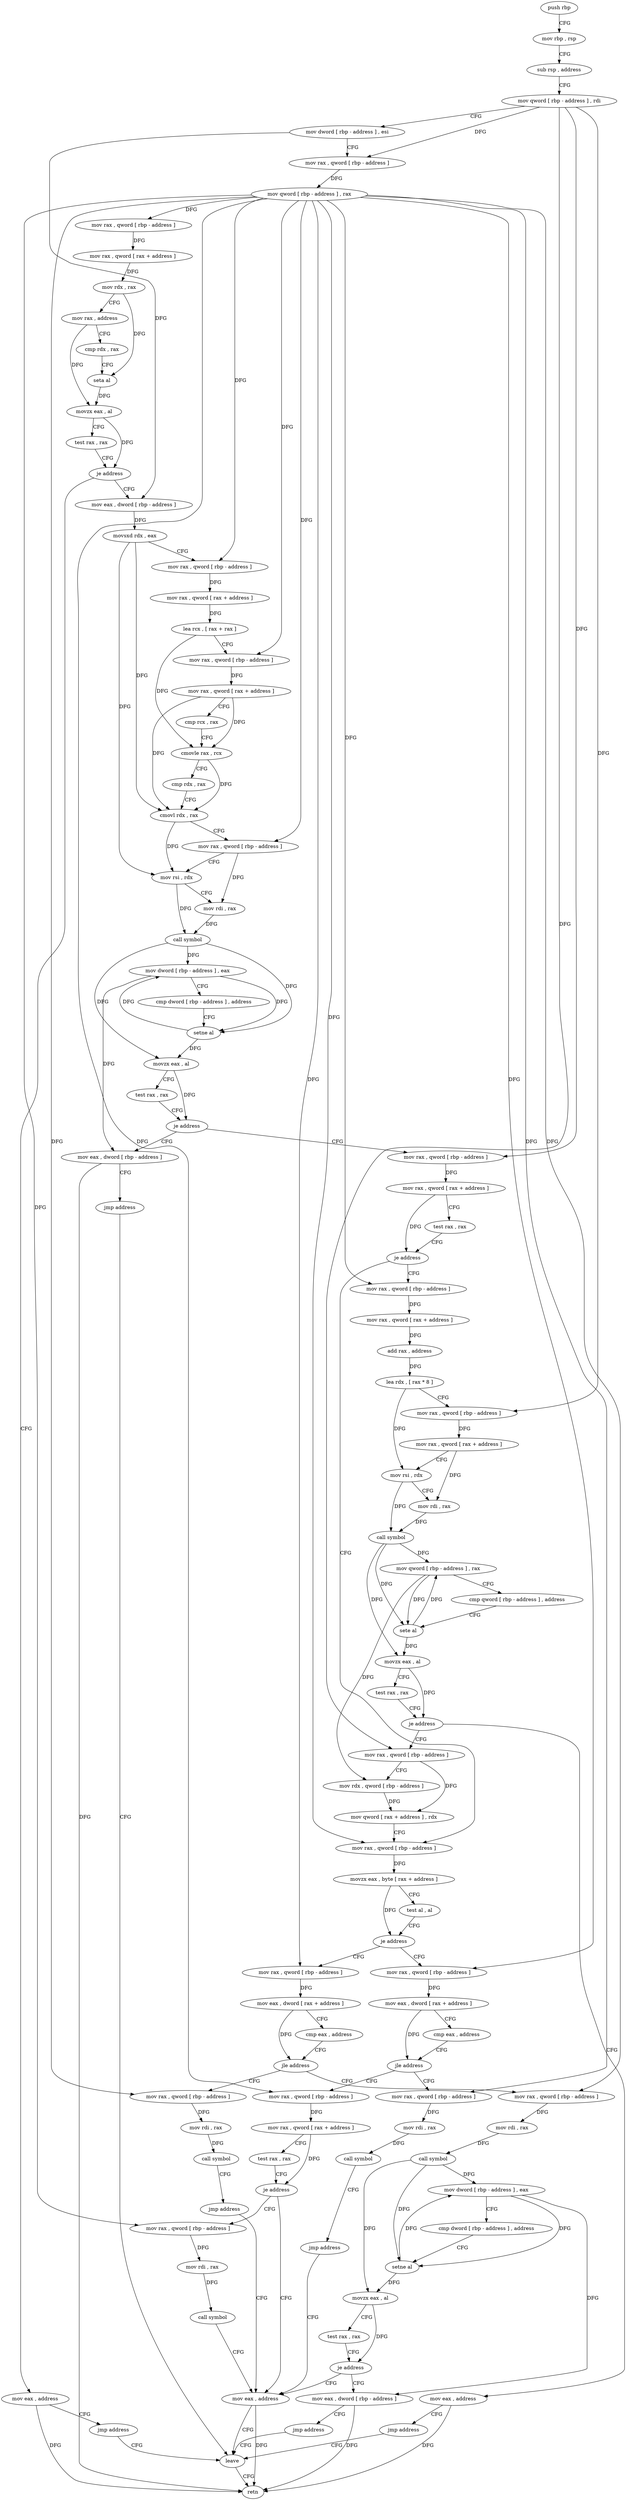 digraph "func" {
"4451601" [label = "push rbp" ]
"4451602" [label = "mov rbp , rsp" ]
"4451605" [label = "sub rsp , address" ]
"4451609" [label = "mov qword [ rbp - address ] , rdi" ]
"4451613" [label = "mov dword [ rbp - address ] , esi" ]
"4451616" [label = "mov rax , qword [ rbp - address ]" ]
"4451620" [label = "mov qword [ rbp - address ] , rax" ]
"4451624" [label = "mov rax , qword [ rbp - address ]" ]
"4451628" [label = "mov rax , qword [ rax + address ]" ]
"4451632" [label = "mov rdx , rax" ]
"4451635" [label = "mov rax , address" ]
"4451645" [label = "cmp rdx , rax" ]
"4451648" [label = "seta al" ]
"4451651" [label = "movzx eax , al" ]
"4451654" [label = "test rax , rax" ]
"4451657" [label = "je address" ]
"4451669" [label = "mov eax , dword [ rbp - address ]" ]
"4451659" [label = "mov eax , address" ]
"4451672" [label = "movsxd rdx , eax" ]
"4451675" [label = "mov rax , qword [ rbp - address ]" ]
"4451679" [label = "mov rax , qword [ rax + address ]" ]
"4451683" [label = "lea rcx , [ rax + rax ]" ]
"4451687" [label = "mov rax , qword [ rbp - address ]" ]
"4451691" [label = "mov rax , qword [ rax + address ]" ]
"4451695" [label = "cmp rcx , rax" ]
"4451698" [label = "cmovle rax , rcx" ]
"4451702" [label = "cmp rdx , rax" ]
"4451705" [label = "cmovl rdx , rax" ]
"4451709" [label = "mov rax , qword [ rbp - address ]" ]
"4451713" [label = "mov rsi , rdx" ]
"4451716" [label = "mov rdi , rax" ]
"4451719" [label = "call symbol" ]
"4451724" [label = "mov dword [ rbp - address ] , eax" ]
"4451727" [label = "cmp dword [ rbp - address ] , address" ]
"4451731" [label = "setne al" ]
"4451734" [label = "movzx eax , al" ]
"4451737" [label = "test rax , rax" ]
"4451740" [label = "je address" ]
"4451750" [label = "mov rax , qword [ rbp - address ]" ]
"4451742" [label = "mov eax , dword [ rbp - address ]" ]
"4451664" [label = "jmp address" ]
"4451991" [label = "leave" ]
"4451754" [label = "mov rax , qword [ rax + address ]" ]
"4451761" [label = "test rax , rax" ]
"4451764" [label = "je address" ]
"4451853" [label = "mov rax , qword [ rbp - address ]" ]
"4451766" [label = "mov rax , qword [ rbp - address ]" ]
"4451745" [label = "jmp address" ]
"4451992" [label = "retn" ]
"4451857" [label = "movzx eax , byte [ rax + address ]" ]
"4451864" [label = "test al , al" ]
"4451866" [label = "je address" ]
"4451932" [label = "mov rax , qword [ rbp - address ]" ]
"4451868" [label = "mov rax , qword [ rbp - address ]" ]
"4451770" [label = "mov rax , qword [ rax + address ]" ]
"4451774" [label = "add rax , address" ]
"4451778" [label = "lea rdx , [ rax * 8 ]" ]
"4451786" [label = "mov rax , qword [ rbp - address ]" ]
"4451790" [label = "mov rax , qword [ rax + address ]" ]
"4451797" [label = "mov rsi , rdx" ]
"4451800" [label = "mov rdi , rax" ]
"4451803" [label = "call symbol" ]
"4451808" [label = "mov qword [ rbp - address ] , rax" ]
"4451812" [label = "cmp qword [ rbp - address ] , address" ]
"4451817" [label = "sete al" ]
"4451820" [label = "movzx eax , al" ]
"4451823" [label = "test rax , rax" ]
"4451826" [label = "je address" ]
"4451838" [label = "mov rax , qword [ rbp - address ]" ]
"4451828" [label = "mov eax , address" ]
"4451936" [label = "mov eax , dword [ rax + address ]" ]
"4451942" [label = "cmp eax , address" ]
"4451945" [label = "jle address" ]
"4451961" [label = "mov rax , qword [ rbp - address ]" ]
"4451947" [label = "mov rax , qword [ rbp - address ]" ]
"4451872" [label = "mov eax , dword [ rax + address ]" ]
"4451878" [label = "cmp eax , address" ]
"4451881" [label = "jle address" ]
"4451918" [label = "mov rax , qword [ rbp - address ]" ]
"4451883" [label = "mov rax , qword [ rbp - address ]" ]
"4451842" [label = "mov rdx , qword [ rbp - address ]" ]
"4451846" [label = "mov qword [ rax + address ] , rdx" ]
"4451833" [label = "jmp address" ]
"4451965" [label = "mov rax , qword [ rax + address ]" ]
"4451969" [label = "test rax , rax" ]
"4451972" [label = "je address" ]
"4451986" [label = "mov eax , address" ]
"4451974" [label = "mov rax , qword [ rbp - address ]" ]
"4451951" [label = "mov rdi , rax" ]
"4451954" [label = "call symbol" ]
"4451959" [label = "jmp address" ]
"4451922" [label = "mov rdi , rax" ]
"4451925" [label = "call symbol" ]
"4451930" [label = "jmp address" ]
"4451887" [label = "mov rdi , rax" ]
"4451890" [label = "call symbol" ]
"4451895" [label = "mov dword [ rbp - address ] , eax" ]
"4451898" [label = "cmp dword [ rbp - address ] , address" ]
"4451902" [label = "setne al" ]
"4451905" [label = "movzx eax , al" ]
"4451908" [label = "test rax , rax" ]
"4451911" [label = "je address" ]
"4451913" [label = "mov eax , dword [ rbp - address ]" ]
"4451978" [label = "mov rdi , rax" ]
"4451981" [label = "call symbol" ]
"4451916" [label = "jmp address" ]
"4451601" -> "4451602" [ label = "CFG" ]
"4451602" -> "4451605" [ label = "CFG" ]
"4451605" -> "4451609" [ label = "CFG" ]
"4451609" -> "4451613" [ label = "CFG" ]
"4451609" -> "4451616" [ label = "DFG" ]
"4451609" -> "4451750" [ label = "DFG" ]
"4451609" -> "4451786" [ label = "DFG" ]
"4451609" -> "4451838" [ label = "DFG" ]
"4451613" -> "4451616" [ label = "CFG" ]
"4451613" -> "4451669" [ label = "DFG" ]
"4451616" -> "4451620" [ label = "DFG" ]
"4451620" -> "4451624" [ label = "DFG" ]
"4451620" -> "4451675" [ label = "DFG" ]
"4451620" -> "4451687" [ label = "DFG" ]
"4451620" -> "4451709" [ label = "DFG" ]
"4451620" -> "4451853" [ label = "DFG" ]
"4451620" -> "4451766" [ label = "DFG" ]
"4451620" -> "4451932" [ label = "DFG" ]
"4451620" -> "4451868" [ label = "DFG" ]
"4451620" -> "4451961" [ label = "DFG" ]
"4451620" -> "4451947" [ label = "DFG" ]
"4451620" -> "4451918" [ label = "DFG" ]
"4451620" -> "4451883" [ label = "DFG" ]
"4451620" -> "4451974" [ label = "DFG" ]
"4451624" -> "4451628" [ label = "DFG" ]
"4451628" -> "4451632" [ label = "DFG" ]
"4451632" -> "4451635" [ label = "CFG" ]
"4451632" -> "4451648" [ label = "DFG" ]
"4451635" -> "4451645" [ label = "CFG" ]
"4451635" -> "4451651" [ label = "DFG" ]
"4451645" -> "4451648" [ label = "CFG" ]
"4451648" -> "4451651" [ label = "DFG" ]
"4451651" -> "4451654" [ label = "CFG" ]
"4451651" -> "4451657" [ label = "DFG" ]
"4451654" -> "4451657" [ label = "CFG" ]
"4451657" -> "4451669" [ label = "CFG" ]
"4451657" -> "4451659" [ label = "CFG" ]
"4451669" -> "4451672" [ label = "DFG" ]
"4451659" -> "4451664" [ label = "CFG" ]
"4451659" -> "4451992" [ label = "DFG" ]
"4451672" -> "4451675" [ label = "CFG" ]
"4451672" -> "4451705" [ label = "DFG" ]
"4451672" -> "4451713" [ label = "DFG" ]
"4451675" -> "4451679" [ label = "DFG" ]
"4451679" -> "4451683" [ label = "DFG" ]
"4451683" -> "4451687" [ label = "CFG" ]
"4451683" -> "4451698" [ label = "DFG" ]
"4451687" -> "4451691" [ label = "DFG" ]
"4451691" -> "4451695" [ label = "CFG" ]
"4451691" -> "4451698" [ label = "DFG" ]
"4451691" -> "4451705" [ label = "DFG" ]
"4451695" -> "4451698" [ label = "CFG" ]
"4451698" -> "4451702" [ label = "CFG" ]
"4451698" -> "4451705" [ label = "DFG" ]
"4451702" -> "4451705" [ label = "CFG" ]
"4451705" -> "4451709" [ label = "CFG" ]
"4451705" -> "4451713" [ label = "DFG" ]
"4451709" -> "4451713" [ label = "CFG" ]
"4451709" -> "4451716" [ label = "DFG" ]
"4451713" -> "4451716" [ label = "CFG" ]
"4451713" -> "4451719" [ label = "DFG" ]
"4451716" -> "4451719" [ label = "DFG" ]
"4451719" -> "4451724" [ label = "DFG" ]
"4451719" -> "4451731" [ label = "DFG" ]
"4451719" -> "4451734" [ label = "DFG" ]
"4451724" -> "4451727" [ label = "CFG" ]
"4451724" -> "4451731" [ label = "DFG" ]
"4451724" -> "4451742" [ label = "DFG" ]
"4451727" -> "4451731" [ label = "CFG" ]
"4451731" -> "4451734" [ label = "DFG" ]
"4451731" -> "4451724" [ label = "DFG" ]
"4451734" -> "4451737" [ label = "CFG" ]
"4451734" -> "4451740" [ label = "DFG" ]
"4451737" -> "4451740" [ label = "CFG" ]
"4451740" -> "4451750" [ label = "CFG" ]
"4451740" -> "4451742" [ label = "CFG" ]
"4451750" -> "4451754" [ label = "DFG" ]
"4451742" -> "4451745" [ label = "CFG" ]
"4451742" -> "4451992" [ label = "DFG" ]
"4451664" -> "4451991" [ label = "CFG" ]
"4451991" -> "4451992" [ label = "CFG" ]
"4451754" -> "4451761" [ label = "CFG" ]
"4451754" -> "4451764" [ label = "DFG" ]
"4451761" -> "4451764" [ label = "CFG" ]
"4451764" -> "4451853" [ label = "CFG" ]
"4451764" -> "4451766" [ label = "CFG" ]
"4451853" -> "4451857" [ label = "DFG" ]
"4451766" -> "4451770" [ label = "DFG" ]
"4451745" -> "4451991" [ label = "CFG" ]
"4451857" -> "4451864" [ label = "CFG" ]
"4451857" -> "4451866" [ label = "DFG" ]
"4451864" -> "4451866" [ label = "CFG" ]
"4451866" -> "4451932" [ label = "CFG" ]
"4451866" -> "4451868" [ label = "CFG" ]
"4451932" -> "4451936" [ label = "DFG" ]
"4451868" -> "4451872" [ label = "DFG" ]
"4451770" -> "4451774" [ label = "DFG" ]
"4451774" -> "4451778" [ label = "DFG" ]
"4451778" -> "4451786" [ label = "CFG" ]
"4451778" -> "4451797" [ label = "DFG" ]
"4451786" -> "4451790" [ label = "DFG" ]
"4451790" -> "4451797" [ label = "CFG" ]
"4451790" -> "4451800" [ label = "DFG" ]
"4451797" -> "4451800" [ label = "CFG" ]
"4451797" -> "4451803" [ label = "DFG" ]
"4451800" -> "4451803" [ label = "DFG" ]
"4451803" -> "4451808" [ label = "DFG" ]
"4451803" -> "4451817" [ label = "DFG" ]
"4451803" -> "4451820" [ label = "DFG" ]
"4451808" -> "4451812" [ label = "CFG" ]
"4451808" -> "4451817" [ label = "DFG" ]
"4451808" -> "4451842" [ label = "DFG" ]
"4451812" -> "4451817" [ label = "CFG" ]
"4451817" -> "4451820" [ label = "DFG" ]
"4451817" -> "4451808" [ label = "DFG" ]
"4451820" -> "4451823" [ label = "CFG" ]
"4451820" -> "4451826" [ label = "DFG" ]
"4451823" -> "4451826" [ label = "CFG" ]
"4451826" -> "4451838" [ label = "CFG" ]
"4451826" -> "4451828" [ label = "CFG" ]
"4451838" -> "4451842" [ label = "CFG" ]
"4451838" -> "4451846" [ label = "DFG" ]
"4451828" -> "4451833" [ label = "CFG" ]
"4451828" -> "4451992" [ label = "DFG" ]
"4451936" -> "4451942" [ label = "CFG" ]
"4451936" -> "4451945" [ label = "DFG" ]
"4451942" -> "4451945" [ label = "CFG" ]
"4451945" -> "4451961" [ label = "CFG" ]
"4451945" -> "4451947" [ label = "CFG" ]
"4451961" -> "4451965" [ label = "DFG" ]
"4451947" -> "4451951" [ label = "DFG" ]
"4451872" -> "4451878" [ label = "CFG" ]
"4451872" -> "4451881" [ label = "DFG" ]
"4451878" -> "4451881" [ label = "CFG" ]
"4451881" -> "4451918" [ label = "CFG" ]
"4451881" -> "4451883" [ label = "CFG" ]
"4451918" -> "4451922" [ label = "DFG" ]
"4451883" -> "4451887" [ label = "DFG" ]
"4451842" -> "4451846" [ label = "DFG" ]
"4451846" -> "4451853" [ label = "CFG" ]
"4451833" -> "4451991" [ label = "CFG" ]
"4451965" -> "4451969" [ label = "CFG" ]
"4451965" -> "4451972" [ label = "DFG" ]
"4451969" -> "4451972" [ label = "CFG" ]
"4451972" -> "4451986" [ label = "CFG" ]
"4451972" -> "4451974" [ label = "CFG" ]
"4451986" -> "4451991" [ label = "CFG" ]
"4451986" -> "4451992" [ label = "DFG" ]
"4451974" -> "4451978" [ label = "DFG" ]
"4451951" -> "4451954" [ label = "DFG" ]
"4451954" -> "4451959" [ label = "CFG" ]
"4451959" -> "4451986" [ label = "CFG" ]
"4451922" -> "4451925" [ label = "DFG" ]
"4451925" -> "4451930" [ label = "CFG" ]
"4451930" -> "4451986" [ label = "CFG" ]
"4451887" -> "4451890" [ label = "DFG" ]
"4451890" -> "4451895" [ label = "DFG" ]
"4451890" -> "4451902" [ label = "DFG" ]
"4451890" -> "4451905" [ label = "DFG" ]
"4451895" -> "4451898" [ label = "CFG" ]
"4451895" -> "4451902" [ label = "DFG" ]
"4451895" -> "4451913" [ label = "DFG" ]
"4451898" -> "4451902" [ label = "CFG" ]
"4451902" -> "4451905" [ label = "DFG" ]
"4451902" -> "4451895" [ label = "DFG" ]
"4451905" -> "4451908" [ label = "CFG" ]
"4451905" -> "4451911" [ label = "DFG" ]
"4451908" -> "4451911" [ label = "CFG" ]
"4451911" -> "4451986" [ label = "CFG" ]
"4451911" -> "4451913" [ label = "CFG" ]
"4451913" -> "4451916" [ label = "CFG" ]
"4451913" -> "4451992" [ label = "DFG" ]
"4451978" -> "4451981" [ label = "DFG" ]
"4451981" -> "4451986" [ label = "CFG" ]
"4451916" -> "4451991" [ label = "CFG" ]
}
